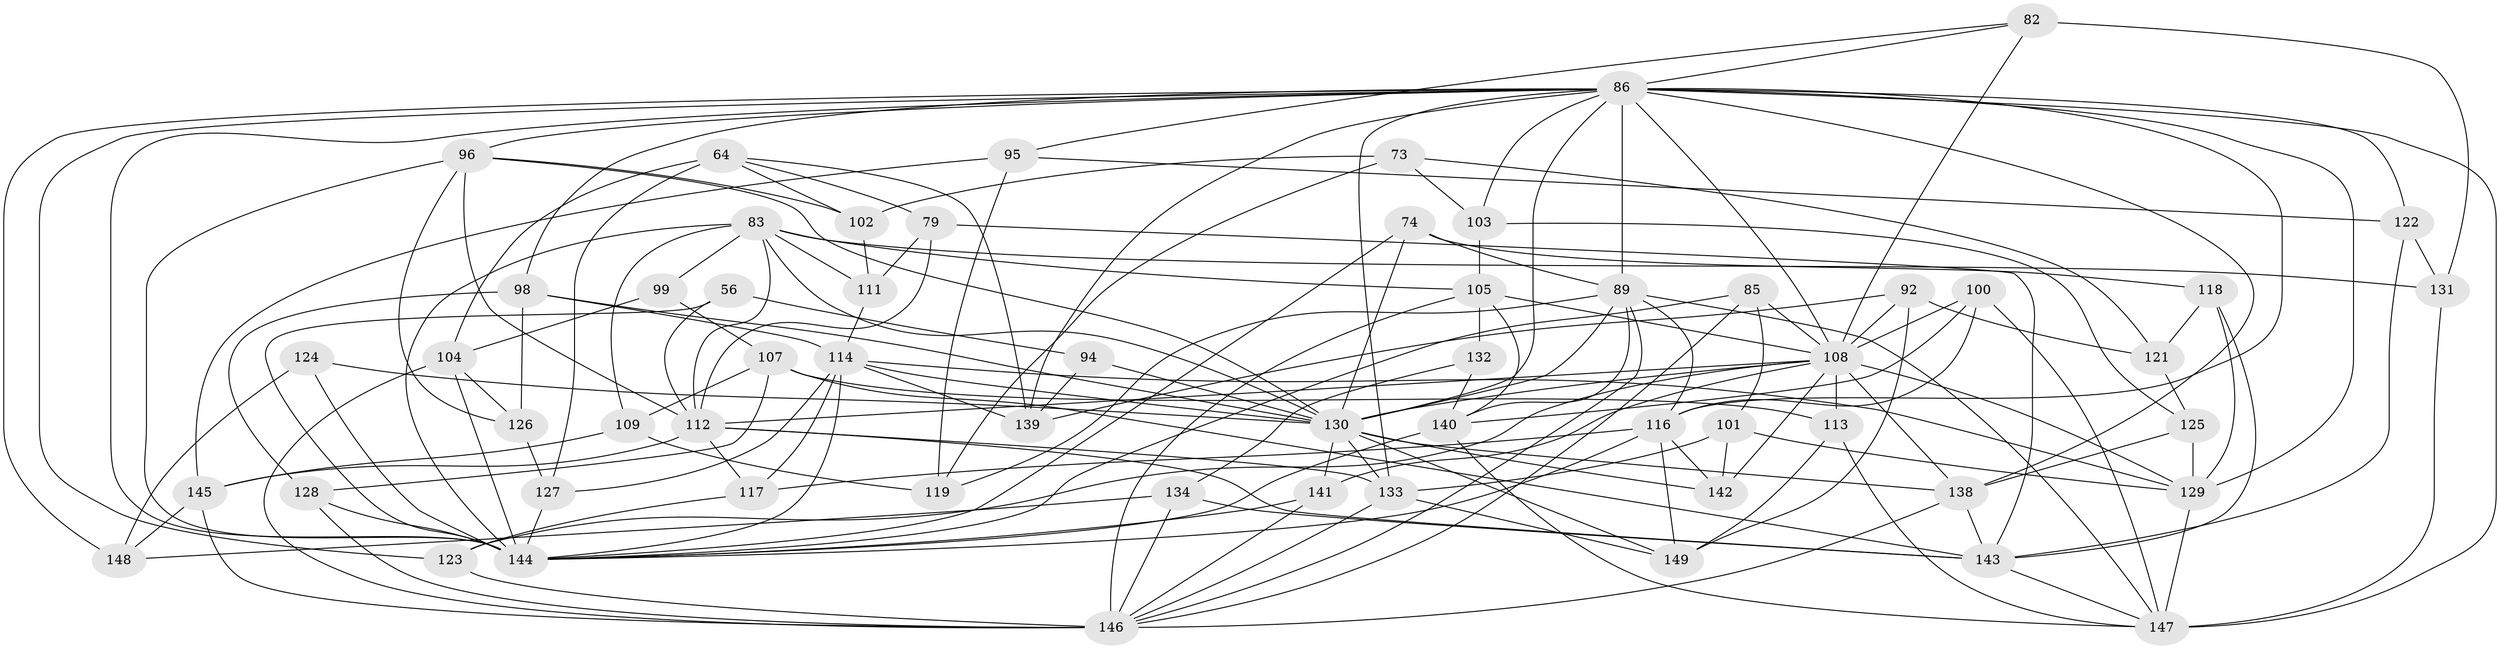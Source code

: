 // original degree distribution, {4: 1.0}
// Generated by graph-tools (version 1.1) at 2025/01/03/04/25 22:01:49]
// undirected, 59 vertices, 165 edges
graph export_dot {
graph [start="1"]
  node [color=gray90,style=filled];
  56;
  64 [super="+52"];
  73;
  74 [super="+47"];
  79;
  82;
  83 [super="+72"];
  85;
  86 [super="+29+30+81+76+71"];
  89 [super="+40+59"];
  92;
  94;
  95;
  96 [super="+25"];
  98 [super="+60"];
  99;
  100;
  101;
  102;
  103;
  104 [super="+8+21"];
  105 [super="+91"];
  107 [super="+68"];
  108 [super="+9+90+51"];
  109;
  111;
  112 [super="+35+110"];
  113;
  114 [super="+77+97"];
  116 [super="+66"];
  117;
  118;
  119;
  121;
  122;
  123;
  124;
  125;
  126;
  127;
  128 [super="+22"];
  129 [super="+88+115"];
  130 [super="+27+46+53+106"];
  131;
  132;
  133 [super="+70"];
  134;
  138 [super="+24+43"];
  139 [super="+75"];
  140 [super="+65"];
  141;
  142;
  143 [super="+69+135"];
  144 [super="+1+6+13+50+120"];
  145 [super="+87"];
  146 [super="+44+137"];
  147 [super="+136+84"];
  148;
  149 [super="+26"];
  56 -- 112 [weight=2];
  56 -- 94;
  56 -- 144;
  64 -- 79;
  64 -- 127;
  64 -- 104 [weight=2];
  64 -- 102;
  64 -- 139;
  73 -- 102;
  73 -- 103;
  73 -- 121;
  73 -- 119;
  74 -- 118;
  74 -- 89 [weight=4];
  74 -- 144;
  74 -- 130 [weight=2];
  79 -- 111;
  79 -- 143;
  79 -- 112;
  82 -- 131;
  82 -- 95;
  82 -- 108;
  82 -- 86;
  83 -- 105;
  83 -- 109;
  83 -- 144;
  83 -- 99;
  83 -- 131;
  83 -- 111;
  83 -- 112;
  83 -- 130;
  85 -- 101;
  85 -- 144;
  85 -- 108;
  85 -- 146;
  86 -- 130;
  86 -- 138 [weight=2];
  86 -- 122;
  86 -- 139;
  86 -- 148;
  86 -- 89 [weight=6];
  86 -- 116;
  86 -- 129 [weight=2];
  86 -- 98;
  86 -- 133;
  86 -- 144;
  86 -- 147 [weight=4];
  86 -- 123;
  86 -- 96;
  86 -- 103;
  86 -- 108 [weight=2];
  89 -- 119;
  89 -- 147;
  89 -- 116;
  89 -- 140;
  89 -- 146;
  89 -- 130 [weight=3];
  92 -- 139;
  92 -- 121;
  92 -- 149;
  92 -- 108;
  94 -- 130 [weight=2];
  94 -- 139;
  95 -- 122;
  95 -- 119;
  95 -- 145;
  96 -- 126;
  96 -- 144 [weight=2];
  96 -- 112 [weight=2];
  96 -- 102;
  96 -- 130;
  98 -- 128 [weight=2];
  98 -- 126;
  98 -- 130;
  98 -- 114;
  99 -- 104;
  99 -- 107 [weight=2];
  100 -- 147;
  100 -- 108;
  100 -- 116;
  100 -- 140;
  101 -- 142;
  101 -- 133;
  101 -- 129;
  102 -- 111;
  103 -- 125;
  103 -- 105;
  104 -- 144 [weight=3];
  104 -- 126;
  104 -- 146;
  105 -- 108 [weight=2];
  105 -- 140;
  105 -- 132 [weight=2];
  105 -- 146;
  107 -- 113;
  107 -- 128;
  107 -- 109;
  107 -- 143;
  108 -- 112;
  108 -- 141;
  108 -- 129 [weight=2];
  108 -- 142;
  108 -- 130;
  108 -- 138 [weight=2];
  108 -- 113;
  108 -- 123;
  109 -- 119;
  109 -- 145;
  111 -- 114;
  112 -- 133 [weight=2];
  112 -- 143;
  112 -- 117;
  112 -- 145;
  113 -- 149;
  113 -- 147;
  114 -- 139 [weight=2];
  114 -- 130 [weight=3];
  114 -- 129 [weight=2];
  114 -- 144;
  114 -- 117;
  114 -- 127;
  116 -- 117;
  116 -- 144 [weight=2];
  116 -- 149;
  116 -- 142;
  117 -- 123;
  118 -- 121;
  118 -- 143;
  118 -- 129;
  121 -- 125;
  122 -- 131;
  122 -- 143;
  123 -- 146;
  124 -- 148;
  124 -- 144;
  124 -- 130 [weight=2];
  125 -- 138;
  125 -- 129;
  126 -- 127;
  127 -- 144;
  128 -- 144;
  128 -- 146 [weight=2];
  129 -- 147;
  130 -- 133;
  130 -- 141;
  130 -- 138;
  130 -- 142;
  130 -- 149;
  131 -- 147;
  132 -- 134;
  132 -- 140;
  133 -- 149 [weight=2];
  133 -- 146;
  134 -- 148;
  134 -- 143;
  134 -- 146;
  138 -- 146 [weight=2];
  138 -- 143 [weight=2];
  140 -- 147;
  140 -- 144;
  141 -- 144;
  141 -- 146;
  143 -- 147 [weight=2];
  145 -- 148;
  145 -- 146 [weight=2];
}
